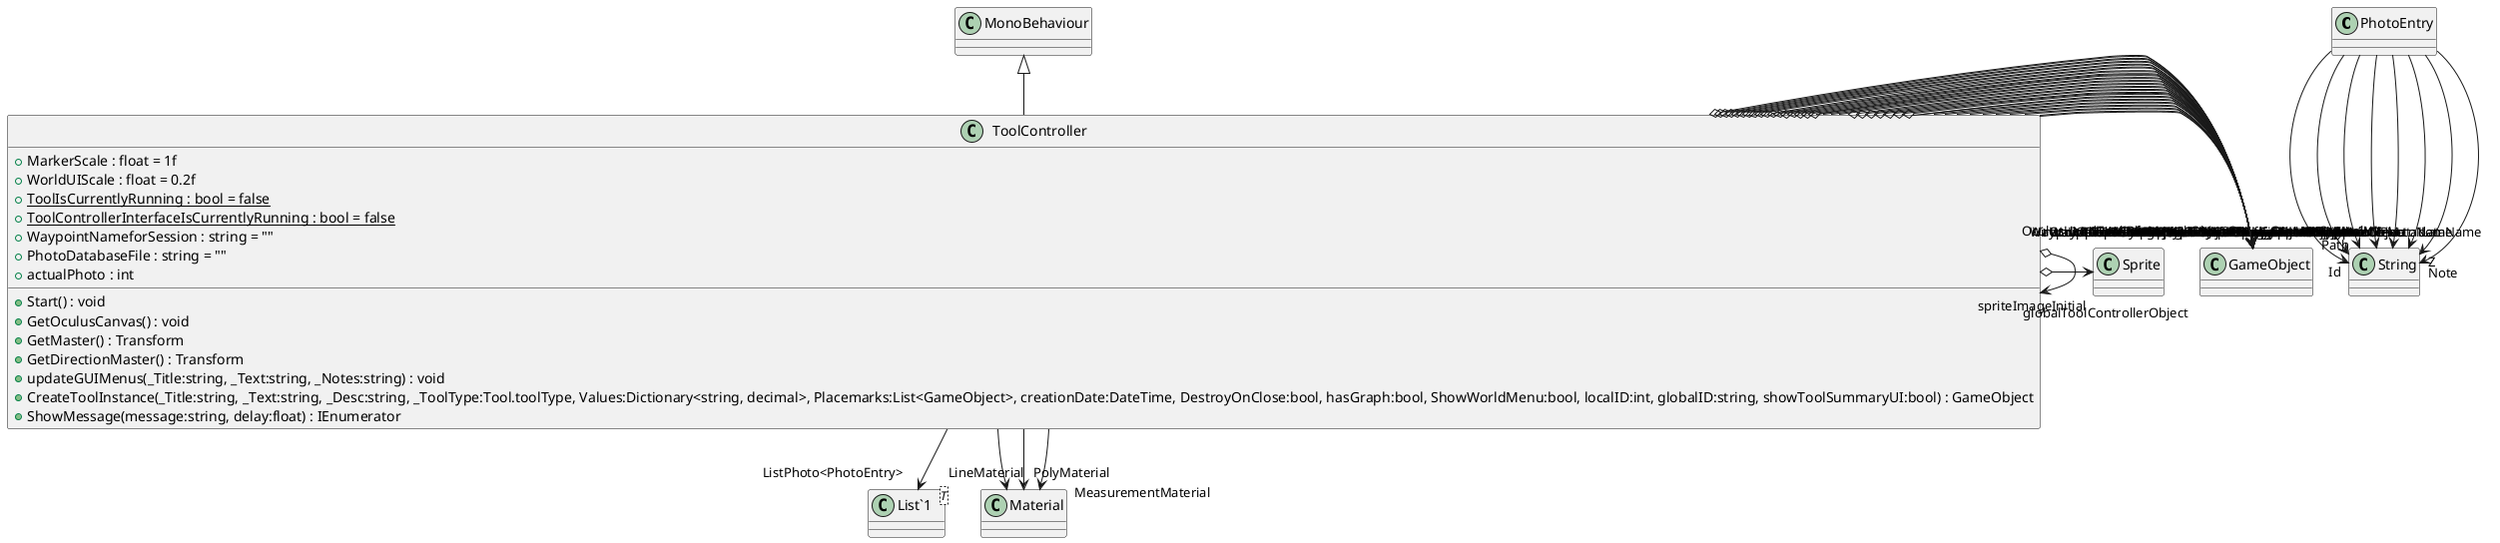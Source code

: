 @startuml
class PhotoEntry {
}
class ToolController {
    + MarkerScale : float = 1f
    + WorldUIScale : float = 0.2f
    + {static} ToolIsCurrentlyRunning : bool = false
    + {static} ToolControllerInterfaceIsCurrentlyRunning : bool = false
    + WaypointNameforSession : string = ""
    + PhotoDatabaseFile : string = ""
    + actualPhoto : int
    + Start() : void
    + GetOculusCanvas() : void
    + GetMaster() : Transform
    + GetDirectionMaster() : Transform
    + updateGUIMenus(_Title:string, _Text:string, _Notes:string) : void
    + CreateToolInstance(_Title:string, _Text:string, _Desc:string, _ToolType:Tool.toolType, Values:Dictionary<string, decimal>, Placemarks:List<GameObject>, creationDate:DateTime, DestroyOnClose:bool, hasGraph:bool, ShowWorldMenu:bool, localID:int, globalID:string, showToolSummaryUI:bool) : GameObject
    + ShowMessage(message:string, delay:float) : IEnumerator
}
class "List`1"<T> {
}
PhotoEntry --> "Id" String
PhotoEntry --> "Path" String
PhotoEntry --> "PhotoName" String
PhotoEntry --> "MetadataName" String
PhotoEntry --> "Lat" String
PhotoEntry --> "Lon" String
PhotoEntry --> "Z" String
PhotoEntry --> "Note" String
MonoBehaviour <|-- ToolController
ToolController --> "PlacemarkObject" GameObject
ToolController --> "ToolMenuPrefab" GameObject
ToolController --> "ToolGraphPrefab" GameObject
ToolController --> "NotesMenuPrefab" GameObject
ToolController --> "ToolInstancePrefab" GameObject
ToolController --> "WalkingMasterObject" GameObject
ToolController --> "FlyingMasterObject" GameObject
ToolController --> "DroneMasterObject" GameObject
ToolController --> "OculusMasterObject" GameObject
ToolController --> "OculusDirectionMasterObject" GameObject
ToolController --> "ViewControllerGameObject" GameObject
ToolController --> "VirtualMeterGameObject" GameObject
ToolController o-> "ToolInfoMenu" GameObject
ToolController o-> "OculusCanvas" GameObject
ToolController o-> "OculusToolInfoMenu" GameObject
ToolController o-> "OculusHandToolInfoMenu" GameObject
ToolController o-> "globalToolControllerObject" ToolController
ToolController o-> "PlacemarkScrollView" GameObject
ToolController o-> "TopographicGraph" GameObject
ToolController o-> "OculusTopographicGraph" GameObject
ToolController --> "LineMaterial" Material
ToolController --> "PolyMaterial" Material
ToolController --> "MeasurementMaterial" Material
ToolController --> "PlacemarkObject2" GameObject
ToolController --> "PlacemarkObject3" GameObject
ToolController --> "SurfaceToolObject" GameObject
ToolController --> "ToolMenuInstance" GameObject
ToolController o-> "CameraControlUI" GameObject
ToolController o-> "OculusCameraControlUI" GameObject
ToolController o-> "spriteImageInitial" Sprite
ToolController o-> "MeasurementControlUI" GameObject
ToolController o-> "GpsTrackControlUI" GameObject
ToolController o-> "GpsStopControlButton" GameObject
ToolController o-> "GpsStartControlButton" GameObject
ToolController o-> "WaypointMenu" GameObject
ToolController o-> "WaypointIdCounter" GameObject
ToolController o-> "WaypointCorrdinatesText" GameObject
ToolController o-> "WaypointText" GameObject
ToolController o-> "WaypointNote" GameObject
ToolController o-> "WaypointPicture" GameObject
ToolController o-> "WaypointPictureImage" GameObject
ToolController o-> "NotificationText" GameObject
ToolController o-> "NotificationPanel" GameObject
ToolController o-> "LocationOnMapTool" GameObject
ToolController o-> "NotesMenu" GameObject
ToolController --> "ListPhoto<PhotoEntry>" "List`1"
@enduml
